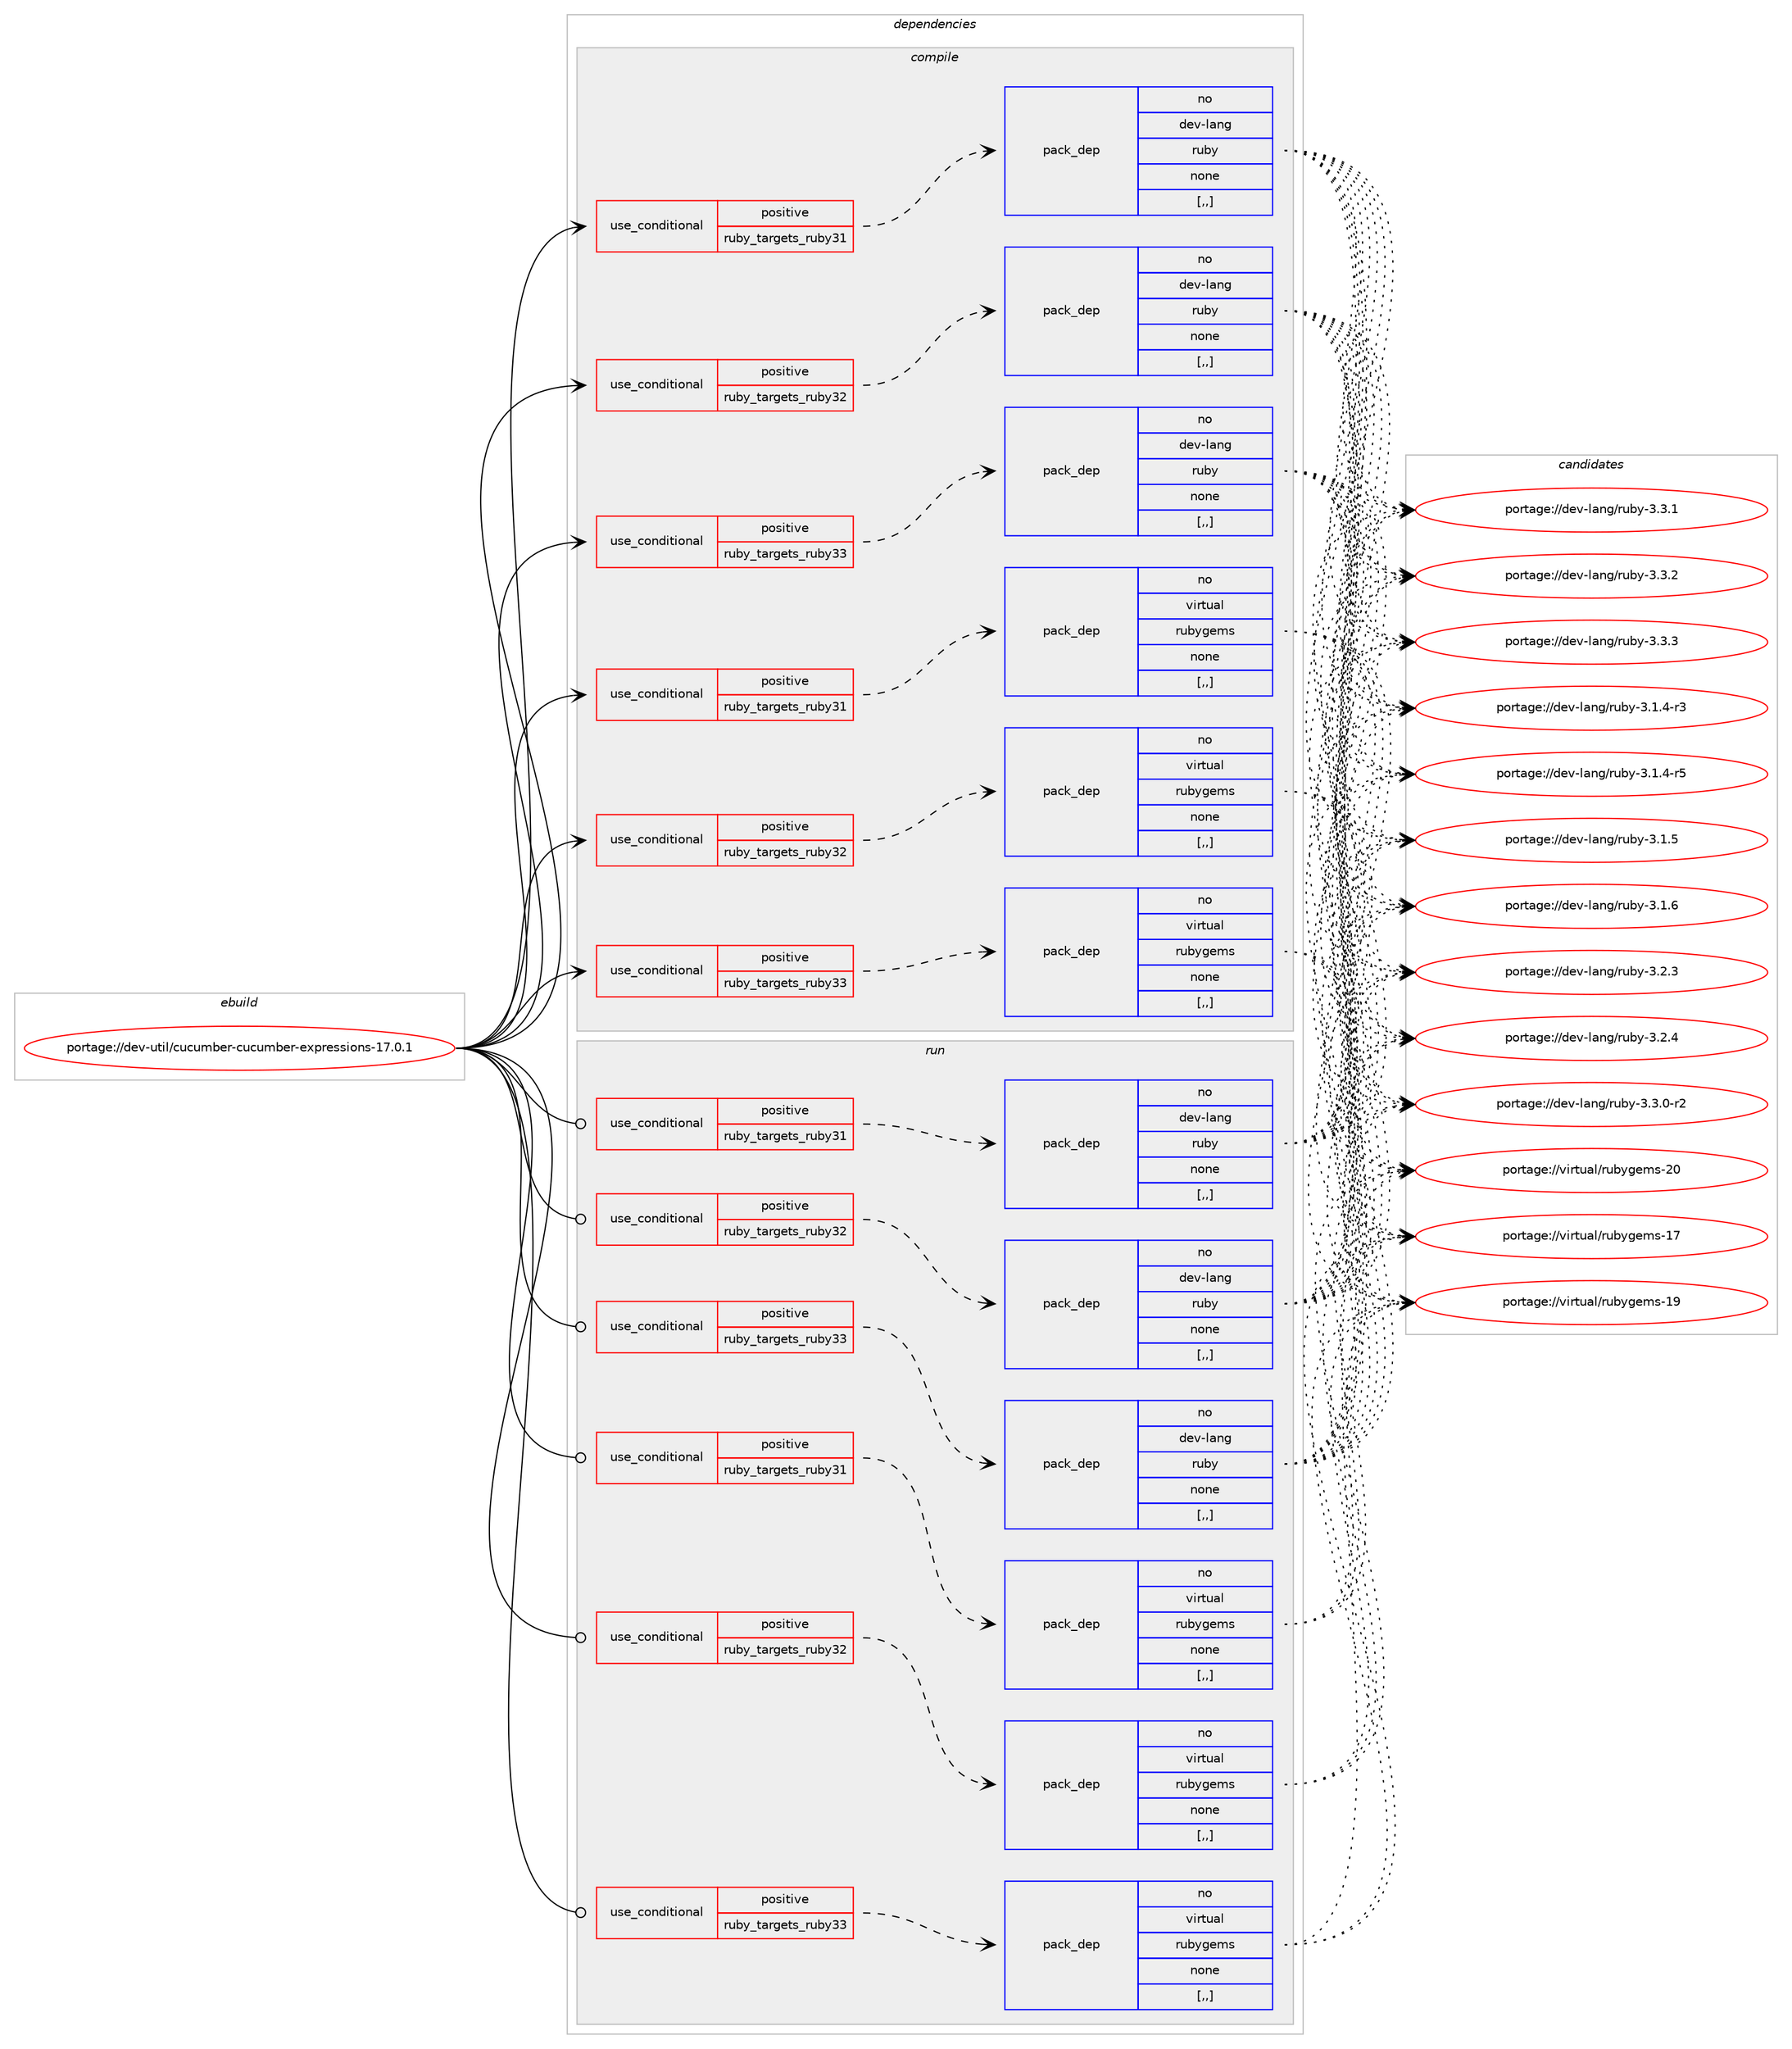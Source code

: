 digraph prolog {

# *************
# Graph options
# *************

newrank=true;
concentrate=true;
compound=true;
graph [rankdir=LR,fontname=Helvetica,fontsize=10,ranksep=1.5];#, ranksep=2.5, nodesep=0.2];
edge  [arrowhead=vee];
node  [fontname=Helvetica,fontsize=10];

# **********
# The ebuild
# **********

subgraph cluster_leftcol {
color=gray;
rank=same;
label=<<i>ebuild</i>>;
id [label="portage://dev-util/cucumber-cucumber-expressions-17.0.1", color=red, width=4, href="../dev-util/cucumber-cucumber-expressions-17.0.1.svg"];
}

# ****************
# The dependencies
# ****************

subgraph cluster_midcol {
color=gray;
label=<<i>dependencies</i>>;
subgraph cluster_compile {
fillcolor="#eeeeee";
style=filled;
label=<<i>compile</i>>;
subgraph cond58487 {
dependency208795 [label=<<TABLE BORDER="0" CELLBORDER="1" CELLSPACING="0" CELLPADDING="4"><TR><TD ROWSPAN="3" CELLPADDING="10">use_conditional</TD></TR><TR><TD>positive</TD></TR><TR><TD>ruby_targets_ruby31</TD></TR></TABLE>>, shape=none, color=red];
subgraph pack148922 {
dependency208796 [label=<<TABLE BORDER="0" CELLBORDER="1" CELLSPACING="0" CELLPADDING="4" WIDTH="220"><TR><TD ROWSPAN="6" CELLPADDING="30">pack_dep</TD></TR><TR><TD WIDTH="110">no</TD></TR><TR><TD>dev-lang</TD></TR><TR><TD>ruby</TD></TR><TR><TD>none</TD></TR><TR><TD>[,,]</TD></TR></TABLE>>, shape=none, color=blue];
}
dependency208795:e -> dependency208796:w [weight=20,style="dashed",arrowhead="vee"];
}
id:e -> dependency208795:w [weight=20,style="solid",arrowhead="vee"];
subgraph cond58488 {
dependency208797 [label=<<TABLE BORDER="0" CELLBORDER="1" CELLSPACING="0" CELLPADDING="4"><TR><TD ROWSPAN="3" CELLPADDING="10">use_conditional</TD></TR><TR><TD>positive</TD></TR><TR><TD>ruby_targets_ruby31</TD></TR></TABLE>>, shape=none, color=red];
subgraph pack148923 {
dependency208798 [label=<<TABLE BORDER="0" CELLBORDER="1" CELLSPACING="0" CELLPADDING="4" WIDTH="220"><TR><TD ROWSPAN="6" CELLPADDING="30">pack_dep</TD></TR><TR><TD WIDTH="110">no</TD></TR><TR><TD>virtual</TD></TR><TR><TD>rubygems</TD></TR><TR><TD>none</TD></TR><TR><TD>[,,]</TD></TR></TABLE>>, shape=none, color=blue];
}
dependency208797:e -> dependency208798:w [weight=20,style="dashed",arrowhead="vee"];
}
id:e -> dependency208797:w [weight=20,style="solid",arrowhead="vee"];
subgraph cond58489 {
dependency208799 [label=<<TABLE BORDER="0" CELLBORDER="1" CELLSPACING="0" CELLPADDING="4"><TR><TD ROWSPAN="3" CELLPADDING="10">use_conditional</TD></TR><TR><TD>positive</TD></TR><TR><TD>ruby_targets_ruby32</TD></TR></TABLE>>, shape=none, color=red];
subgraph pack148924 {
dependency208800 [label=<<TABLE BORDER="0" CELLBORDER="1" CELLSPACING="0" CELLPADDING="4" WIDTH="220"><TR><TD ROWSPAN="6" CELLPADDING="30">pack_dep</TD></TR><TR><TD WIDTH="110">no</TD></TR><TR><TD>dev-lang</TD></TR><TR><TD>ruby</TD></TR><TR><TD>none</TD></TR><TR><TD>[,,]</TD></TR></TABLE>>, shape=none, color=blue];
}
dependency208799:e -> dependency208800:w [weight=20,style="dashed",arrowhead="vee"];
}
id:e -> dependency208799:w [weight=20,style="solid",arrowhead="vee"];
subgraph cond58490 {
dependency208801 [label=<<TABLE BORDER="0" CELLBORDER="1" CELLSPACING="0" CELLPADDING="4"><TR><TD ROWSPAN="3" CELLPADDING="10">use_conditional</TD></TR><TR><TD>positive</TD></TR><TR><TD>ruby_targets_ruby32</TD></TR></TABLE>>, shape=none, color=red];
subgraph pack148925 {
dependency208802 [label=<<TABLE BORDER="0" CELLBORDER="1" CELLSPACING="0" CELLPADDING="4" WIDTH="220"><TR><TD ROWSPAN="6" CELLPADDING="30">pack_dep</TD></TR><TR><TD WIDTH="110">no</TD></TR><TR><TD>virtual</TD></TR><TR><TD>rubygems</TD></TR><TR><TD>none</TD></TR><TR><TD>[,,]</TD></TR></TABLE>>, shape=none, color=blue];
}
dependency208801:e -> dependency208802:w [weight=20,style="dashed",arrowhead="vee"];
}
id:e -> dependency208801:w [weight=20,style="solid",arrowhead="vee"];
subgraph cond58491 {
dependency208803 [label=<<TABLE BORDER="0" CELLBORDER="1" CELLSPACING="0" CELLPADDING="4"><TR><TD ROWSPAN="3" CELLPADDING="10">use_conditional</TD></TR><TR><TD>positive</TD></TR><TR><TD>ruby_targets_ruby33</TD></TR></TABLE>>, shape=none, color=red];
subgraph pack148926 {
dependency208804 [label=<<TABLE BORDER="0" CELLBORDER="1" CELLSPACING="0" CELLPADDING="4" WIDTH="220"><TR><TD ROWSPAN="6" CELLPADDING="30">pack_dep</TD></TR><TR><TD WIDTH="110">no</TD></TR><TR><TD>dev-lang</TD></TR><TR><TD>ruby</TD></TR><TR><TD>none</TD></TR><TR><TD>[,,]</TD></TR></TABLE>>, shape=none, color=blue];
}
dependency208803:e -> dependency208804:w [weight=20,style="dashed",arrowhead="vee"];
}
id:e -> dependency208803:w [weight=20,style="solid",arrowhead="vee"];
subgraph cond58492 {
dependency208805 [label=<<TABLE BORDER="0" CELLBORDER="1" CELLSPACING="0" CELLPADDING="4"><TR><TD ROWSPAN="3" CELLPADDING="10">use_conditional</TD></TR><TR><TD>positive</TD></TR><TR><TD>ruby_targets_ruby33</TD></TR></TABLE>>, shape=none, color=red];
subgraph pack148927 {
dependency208806 [label=<<TABLE BORDER="0" CELLBORDER="1" CELLSPACING="0" CELLPADDING="4" WIDTH="220"><TR><TD ROWSPAN="6" CELLPADDING="30">pack_dep</TD></TR><TR><TD WIDTH="110">no</TD></TR><TR><TD>virtual</TD></TR><TR><TD>rubygems</TD></TR><TR><TD>none</TD></TR><TR><TD>[,,]</TD></TR></TABLE>>, shape=none, color=blue];
}
dependency208805:e -> dependency208806:w [weight=20,style="dashed",arrowhead="vee"];
}
id:e -> dependency208805:w [weight=20,style="solid",arrowhead="vee"];
}
subgraph cluster_compileandrun {
fillcolor="#eeeeee";
style=filled;
label=<<i>compile and run</i>>;
}
subgraph cluster_run {
fillcolor="#eeeeee";
style=filled;
label=<<i>run</i>>;
subgraph cond58493 {
dependency208807 [label=<<TABLE BORDER="0" CELLBORDER="1" CELLSPACING="0" CELLPADDING="4"><TR><TD ROWSPAN="3" CELLPADDING="10">use_conditional</TD></TR><TR><TD>positive</TD></TR><TR><TD>ruby_targets_ruby31</TD></TR></TABLE>>, shape=none, color=red];
subgraph pack148928 {
dependency208808 [label=<<TABLE BORDER="0" CELLBORDER="1" CELLSPACING="0" CELLPADDING="4" WIDTH="220"><TR><TD ROWSPAN="6" CELLPADDING="30">pack_dep</TD></TR><TR><TD WIDTH="110">no</TD></TR><TR><TD>dev-lang</TD></TR><TR><TD>ruby</TD></TR><TR><TD>none</TD></TR><TR><TD>[,,]</TD></TR></TABLE>>, shape=none, color=blue];
}
dependency208807:e -> dependency208808:w [weight=20,style="dashed",arrowhead="vee"];
}
id:e -> dependency208807:w [weight=20,style="solid",arrowhead="odot"];
subgraph cond58494 {
dependency208809 [label=<<TABLE BORDER="0" CELLBORDER="1" CELLSPACING="0" CELLPADDING="4"><TR><TD ROWSPAN="3" CELLPADDING="10">use_conditional</TD></TR><TR><TD>positive</TD></TR><TR><TD>ruby_targets_ruby31</TD></TR></TABLE>>, shape=none, color=red];
subgraph pack148929 {
dependency208810 [label=<<TABLE BORDER="0" CELLBORDER="1" CELLSPACING="0" CELLPADDING="4" WIDTH="220"><TR><TD ROWSPAN="6" CELLPADDING="30">pack_dep</TD></TR><TR><TD WIDTH="110">no</TD></TR><TR><TD>virtual</TD></TR><TR><TD>rubygems</TD></TR><TR><TD>none</TD></TR><TR><TD>[,,]</TD></TR></TABLE>>, shape=none, color=blue];
}
dependency208809:e -> dependency208810:w [weight=20,style="dashed",arrowhead="vee"];
}
id:e -> dependency208809:w [weight=20,style="solid",arrowhead="odot"];
subgraph cond58495 {
dependency208811 [label=<<TABLE BORDER="0" CELLBORDER="1" CELLSPACING="0" CELLPADDING="4"><TR><TD ROWSPAN="3" CELLPADDING="10">use_conditional</TD></TR><TR><TD>positive</TD></TR><TR><TD>ruby_targets_ruby32</TD></TR></TABLE>>, shape=none, color=red];
subgraph pack148930 {
dependency208812 [label=<<TABLE BORDER="0" CELLBORDER="1" CELLSPACING="0" CELLPADDING="4" WIDTH="220"><TR><TD ROWSPAN="6" CELLPADDING="30">pack_dep</TD></TR><TR><TD WIDTH="110">no</TD></TR><TR><TD>dev-lang</TD></TR><TR><TD>ruby</TD></TR><TR><TD>none</TD></TR><TR><TD>[,,]</TD></TR></TABLE>>, shape=none, color=blue];
}
dependency208811:e -> dependency208812:w [weight=20,style="dashed",arrowhead="vee"];
}
id:e -> dependency208811:w [weight=20,style="solid",arrowhead="odot"];
subgraph cond58496 {
dependency208813 [label=<<TABLE BORDER="0" CELLBORDER="1" CELLSPACING="0" CELLPADDING="4"><TR><TD ROWSPAN="3" CELLPADDING="10">use_conditional</TD></TR><TR><TD>positive</TD></TR><TR><TD>ruby_targets_ruby32</TD></TR></TABLE>>, shape=none, color=red];
subgraph pack148931 {
dependency208814 [label=<<TABLE BORDER="0" CELLBORDER="1" CELLSPACING="0" CELLPADDING="4" WIDTH="220"><TR><TD ROWSPAN="6" CELLPADDING="30">pack_dep</TD></TR><TR><TD WIDTH="110">no</TD></TR><TR><TD>virtual</TD></TR><TR><TD>rubygems</TD></TR><TR><TD>none</TD></TR><TR><TD>[,,]</TD></TR></TABLE>>, shape=none, color=blue];
}
dependency208813:e -> dependency208814:w [weight=20,style="dashed",arrowhead="vee"];
}
id:e -> dependency208813:w [weight=20,style="solid",arrowhead="odot"];
subgraph cond58497 {
dependency208815 [label=<<TABLE BORDER="0" CELLBORDER="1" CELLSPACING="0" CELLPADDING="4"><TR><TD ROWSPAN="3" CELLPADDING="10">use_conditional</TD></TR><TR><TD>positive</TD></TR><TR><TD>ruby_targets_ruby33</TD></TR></TABLE>>, shape=none, color=red];
subgraph pack148932 {
dependency208816 [label=<<TABLE BORDER="0" CELLBORDER="1" CELLSPACING="0" CELLPADDING="4" WIDTH="220"><TR><TD ROWSPAN="6" CELLPADDING="30">pack_dep</TD></TR><TR><TD WIDTH="110">no</TD></TR><TR><TD>dev-lang</TD></TR><TR><TD>ruby</TD></TR><TR><TD>none</TD></TR><TR><TD>[,,]</TD></TR></TABLE>>, shape=none, color=blue];
}
dependency208815:e -> dependency208816:w [weight=20,style="dashed",arrowhead="vee"];
}
id:e -> dependency208815:w [weight=20,style="solid",arrowhead="odot"];
subgraph cond58498 {
dependency208817 [label=<<TABLE BORDER="0" CELLBORDER="1" CELLSPACING="0" CELLPADDING="4"><TR><TD ROWSPAN="3" CELLPADDING="10">use_conditional</TD></TR><TR><TD>positive</TD></TR><TR><TD>ruby_targets_ruby33</TD></TR></TABLE>>, shape=none, color=red];
subgraph pack148933 {
dependency208818 [label=<<TABLE BORDER="0" CELLBORDER="1" CELLSPACING="0" CELLPADDING="4" WIDTH="220"><TR><TD ROWSPAN="6" CELLPADDING="30">pack_dep</TD></TR><TR><TD WIDTH="110">no</TD></TR><TR><TD>virtual</TD></TR><TR><TD>rubygems</TD></TR><TR><TD>none</TD></TR><TR><TD>[,,]</TD></TR></TABLE>>, shape=none, color=blue];
}
dependency208817:e -> dependency208818:w [weight=20,style="dashed",arrowhead="vee"];
}
id:e -> dependency208817:w [weight=20,style="solid",arrowhead="odot"];
}
}

# **************
# The candidates
# **************

subgraph cluster_choices {
rank=same;
color=gray;
label=<<i>candidates</i>>;

subgraph choice148922 {
color=black;
nodesep=1;
choice100101118451089711010347114117981214551464946524511451 [label="portage://dev-lang/ruby-3.1.4-r3", color=red, width=4,href="../dev-lang/ruby-3.1.4-r3.svg"];
choice100101118451089711010347114117981214551464946524511453 [label="portage://dev-lang/ruby-3.1.4-r5", color=red, width=4,href="../dev-lang/ruby-3.1.4-r5.svg"];
choice10010111845108971101034711411798121455146494653 [label="portage://dev-lang/ruby-3.1.5", color=red, width=4,href="../dev-lang/ruby-3.1.5.svg"];
choice10010111845108971101034711411798121455146494654 [label="portage://dev-lang/ruby-3.1.6", color=red, width=4,href="../dev-lang/ruby-3.1.6.svg"];
choice10010111845108971101034711411798121455146504651 [label="portage://dev-lang/ruby-3.2.3", color=red, width=4,href="../dev-lang/ruby-3.2.3.svg"];
choice10010111845108971101034711411798121455146504652 [label="portage://dev-lang/ruby-3.2.4", color=red, width=4,href="../dev-lang/ruby-3.2.4.svg"];
choice100101118451089711010347114117981214551465146484511450 [label="portage://dev-lang/ruby-3.3.0-r2", color=red, width=4,href="../dev-lang/ruby-3.3.0-r2.svg"];
choice10010111845108971101034711411798121455146514649 [label="portage://dev-lang/ruby-3.3.1", color=red, width=4,href="../dev-lang/ruby-3.3.1.svg"];
choice10010111845108971101034711411798121455146514650 [label="portage://dev-lang/ruby-3.3.2", color=red, width=4,href="../dev-lang/ruby-3.3.2.svg"];
choice10010111845108971101034711411798121455146514651 [label="portage://dev-lang/ruby-3.3.3", color=red, width=4,href="../dev-lang/ruby-3.3.3.svg"];
dependency208796:e -> choice100101118451089711010347114117981214551464946524511451:w [style=dotted,weight="100"];
dependency208796:e -> choice100101118451089711010347114117981214551464946524511453:w [style=dotted,weight="100"];
dependency208796:e -> choice10010111845108971101034711411798121455146494653:w [style=dotted,weight="100"];
dependency208796:e -> choice10010111845108971101034711411798121455146494654:w [style=dotted,weight="100"];
dependency208796:e -> choice10010111845108971101034711411798121455146504651:w [style=dotted,weight="100"];
dependency208796:e -> choice10010111845108971101034711411798121455146504652:w [style=dotted,weight="100"];
dependency208796:e -> choice100101118451089711010347114117981214551465146484511450:w [style=dotted,weight="100"];
dependency208796:e -> choice10010111845108971101034711411798121455146514649:w [style=dotted,weight="100"];
dependency208796:e -> choice10010111845108971101034711411798121455146514650:w [style=dotted,weight="100"];
dependency208796:e -> choice10010111845108971101034711411798121455146514651:w [style=dotted,weight="100"];
}
subgraph choice148923 {
color=black;
nodesep=1;
choice118105114116117971084711411798121103101109115454955 [label="portage://virtual/rubygems-17", color=red, width=4,href="../virtual/rubygems-17.svg"];
choice118105114116117971084711411798121103101109115454957 [label="portage://virtual/rubygems-19", color=red, width=4,href="../virtual/rubygems-19.svg"];
choice118105114116117971084711411798121103101109115455048 [label="portage://virtual/rubygems-20", color=red, width=4,href="../virtual/rubygems-20.svg"];
dependency208798:e -> choice118105114116117971084711411798121103101109115454955:w [style=dotted,weight="100"];
dependency208798:e -> choice118105114116117971084711411798121103101109115454957:w [style=dotted,weight="100"];
dependency208798:e -> choice118105114116117971084711411798121103101109115455048:w [style=dotted,weight="100"];
}
subgraph choice148924 {
color=black;
nodesep=1;
choice100101118451089711010347114117981214551464946524511451 [label="portage://dev-lang/ruby-3.1.4-r3", color=red, width=4,href="../dev-lang/ruby-3.1.4-r3.svg"];
choice100101118451089711010347114117981214551464946524511453 [label="portage://dev-lang/ruby-3.1.4-r5", color=red, width=4,href="../dev-lang/ruby-3.1.4-r5.svg"];
choice10010111845108971101034711411798121455146494653 [label="portage://dev-lang/ruby-3.1.5", color=red, width=4,href="../dev-lang/ruby-3.1.5.svg"];
choice10010111845108971101034711411798121455146494654 [label="portage://dev-lang/ruby-3.1.6", color=red, width=4,href="../dev-lang/ruby-3.1.6.svg"];
choice10010111845108971101034711411798121455146504651 [label="portage://dev-lang/ruby-3.2.3", color=red, width=4,href="../dev-lang/ruby-3.2.3.svg"];
choice10010111845108971101034711411798121455146504652 [label="portage://dev-lang/ruby-3.2.4", color=red, width=4,href="../dev-lang/ruby-3.2.4.svg"];
choice100101118451089711010347114117981214551465146484511450 [label="portage://dev-lang/ruby-3.3.0-r2", color=red, width=4,href="../dev-lang/ruby-3.3.0-r2.svg"];
choice10010111845108971101034711411798121455146514649 [label="portage://dev-lang/ruby-3.3.1", color=red, width=4,href="../dev-lang/ruby-3.3.1.svg"];
choice10010111845108971101034711411798121455146514650 [label="portage://dev-lang/ruby-3.3.2", color=red, width=4,href="../dev-lang/ruby-3.3.2.svg"];
choice10010111845108971101034711411798121455146514651 [label="portage://dev-lang/ruby-3.3.3", color=red, width=4,href="../dev-lang/ruby-3.3.3.svg"];
dependency208800:e -> choice100101118451089711010347114117981214551464946524511451:w [style=dotted,weight="100"];
dependency208800:e -> choice100101118451089711010347114117981214551464946524511453:w [style=dotted,weight="100"];
dependency208800:e -> choice10010111845108971101034711411798121455146494653:w [style=dotted,weight="100"];
dependency208800:e -> choice10010111845108971101034711411798121455146494654:w [style=dotted,weight="100"];
dependency208800:e -> choice10010111845108971101034711411798121455146504651:w [style=dotted,weight="100"];
dependency208800:e -> choice10010111845108971101034711411798121455146504652:w [style=dotted,weight="100"];
dependency208800:e -> choice100101118451089711010347114117981214551465146484511450:w [style=dotted,weight="100"];
dependency208800:e -> choice10010111845108971101034711411798121455146514649:w [style=dotted,weight="100"];
dependency208800:e -> choice10010111845108971101034711411798121455146514650:w [style=dotted,weight="100"];
dependency208800:e -> choice10010111845108971101034711411798121455146514651:w [style=dotted,weight="100"];
}
subgraph choice148925 {
color=black;
nodesep=1;
choice118105114116117971084711411798121103101109115454955 [label="portage://virtual/rubygems-17", color=red, width=4,href="../virtual/rubygems-17.svg"];
choice118105114116117971084711411798121103101109115454957 [label="portage://virtual/rubygems-19", color=red, width=4,href="../virtual/rubygems-19.svg"];
choice118105114116117971084711411798121103101109115455048 [label="portage://virtual/rubygems-20", color=red, width=4,href="../virtual/rubygems-20.svg"];
dependency208802:e -> choice118105114116117971084711411798121103101109115454955:w [style=dotted,weight="100"];
dependency208802:e -> choice118105114116117971084711411798121103101109115454957:w [style=dotted,weight="100"];
dependency208802:e -> choice118105114116117971084711411798121103101109115455048:w [style=dotted,weight="100"];
}
subgraph choice148926 {
color=black;
nodesep=1;
choice100101118451089711010347114117981214551464946524511451 [label="portage://dev-lang/ruby-3.1.4-r3", color=red, width=4,href="../dev-lang/ruby-3.1.4-r3.svg"];
choice100101118451089711010347114117981214551464946524511453 [label="portage://dev-lang/ruby-3.1.4-r5", color=red, width=4,href="../dev-lang/ruby-3.1.4-r5.svg"];
choice10010111845108971101034711411798121455146494653 [label="portage://dev-lang/ruby-3.1.5", color=red, width=4,href="../dev-lang/ruby-3.1.5.svg"];
choice10010111845108971101034711411798121455146494654 [label="portage://dev-lang/ruby-3.1.6", color=red, width=4,href="../dev-lang/ruby-3.1.6.svg"];
choice10010111845108971101034711411798121455146504651 [label="portage://dev-lang/ruby-3.2.3", color=red, width=4,href="../dev-lang/ruby-3.2.3.svg"];
choice10010111845108971101034711411798121455146504652 [label="portage://dev-lang/ruby-3.2.4", color=red, width=4,href="../dev-lang/ruby-3.2.4.svg"];
choice100101118451089711010347114117981214551465146484511450 [label="portage://dev-lang/ruby-3.3.0-r2", color=red, width=4,href="../dev-lang/ruby-3.3.0-r2.svg"];
choice10010111845108971101034711411798121455146514649 [label="portage://dev-lang/ruby-3.3.1", color=red, width=4,href="../dev-lang/ruby-3.3.1.svg"];
choice10010111845108971101034711411798121455146514650 [label="portage://dev-lang/ruby-3.3.2", color=red, width=4,href="../dev-lang/ruby-3.3.2.svg"];
choice10010111845108971101034711411798121455146514651 [label="portage://dev-lang/ruby-3.3.3", color=red, width=4,href="../dev-lang/ruby-3.3.3.svg"];
dependency208804:e -> choice100101118451089711010347114117981214551464946524511451:w [style=dotted,weight="100"];
dependency208804:e -> choice100101118451089711010347114117981214551464946524511453:w [style=dotted,weight="100"];
dependency208804:e -> choice10010111845108971101034711411798121455146494653:w [style=dotted,weight="100"];
dependency208804:e -> choice10010111845108971101034711411798121455146494654:w [style=dotted,weight="100"];
dependency208804:e -> choice10010111845108971101034711411798121455146504651:w [style=dotted,weight="100"];
dependency208804:e -> choice10010111845108971101034711411798121455146504652:w [style=dotted,weight="100"];
dependency208804:e -> choice100101118451089711010347114117981214551465146484511450:w [style=dotted,weight="100"];
dependency208804:e -> choice10010111845108971101034711411798121455146514649:w [style=dotted,weight="100"];
dependency208804:e -> choice10010111845108971101034711411798121455146514650:w [style=dotted,weight="100"];
dependency208804:e -> choice10010111845108971101034711411798121455146514651:w [style=dotted,weight="100"];
}
subgraph choice148927 {
color=black;
nodesep=1;
choice118105114116117971084711411798121103101109115454955 [label="portage://virtual/rubygems-17", color=red, width=4,href="../virtual/rubygems-17.svg"];
choice118105114116117971084711411798121103101109115454957 [label="portage://virtual/rubygems-19", color=red, width=4,href="../virtual/rubygems-19.svg"];
choice118105114116117971084711411798121103101109115455048 [label="portage://virtual/rubygems-20", color=red, width=4,href="../virtual/rubygems-20.svg"];
dependency208806:e -> choice118105114116117971084711411798121103101109115454955:w [style=dotted,weight="100"];
dependency208806:e -> choice118105114116117971084711411798121103101109115454957:w [style=dotted,weight="100"];
dependency208806:e -> choice118105114116117971084711411798121103101109115455048:w [style=dotted,weight="100"];
}
subgraph choice148928 {
color=black;
nodesep=1;
choice100101118451089711010347114117981214551464946524511451 [label="portage://dev-lang/ruby-3.1.4-r3", color=red, width=4,href="../dev-lang/ruby-3.1.4-r3.svg"];
choice100101118451089711010347114117981214551464946524511453 [label="portage://dev-lang/ruby-3.1.4-r5", color=red, width=4,href="../dev-lang/ruby-3.1.4-r5.svg"];
choice10010111845108971101034711411798121455146494653 [label="portage://dev-lang/ruby-3.1.5", color=red, width=4,href="../dev-lang/ruby-3.1.5.svg"];
choice10010111845108971101034711411798121455146494654 [label="portage://dev-lang/ruby-3.1.6", color=red, width=4,href="../dev-lang/ruby-3.1.6.svg"];
choice10010111845108971101034711411798121455146504651 [label="portage://dev-lang/ruby-3.2.3", color=red, width=4,href="../dev-lang/ruby-3.2.3.svg"];
choice10010111845108971101034711411798121455146504652 [label="portage://dev-lang/ruby-3.2.4", color=red, width=4,href="../dev-lang/ruby-3.2.4.svg"];
choice100101118451089711010347114117981214551465146484511450 [label="portage://dev-lang/ruby-3.3.0-r2", color=red, width=4,href="../dev-lang/ruby-3.3.0-r2.svg"];
choice10010111845108971101034711411798121455146514649 [label="portage://dev-lang/ruby-3.3.1", color=red, width=4,href="../dev-lang/ruby-3.3.1.svg"];
choice10010111845108971101034711411798121455146514650 [label="portage://dev-lang/ruby-3.3.2", color=red, width=4,href="../dev-lang/ruby-3.3.2.svg"];
choice10010111845108971101034711411798121455146514651 [label="portage://dev-lang/ruby-3.3.3", color=red, width=4,href="../dev-lang/ruby-3.3.3.svg"];
dependency208808:e -> choice100101118451089711010347114117981214551464946524511451:w [style=dotted,weight="100"];
dependency208808:e -> choice100101118451089711010347114117981214551464946524511453:w [style=dotted,weight="100"];
dependency208808:e -> choice10010111845108971101034711411798121455146494653:w [style=dotted,weight="100"];
dependency208808:e -> choice10010111845108971101034711411798121455146494654:w [style=dotted,weight="100"];
dependency208808:e -> choice10010111845108971101034711411798121455146504651:w [style=dotted,weight="100"];
dependency208808:e -> choice10010111845108971101034711411798121455146504652:w [style=dotted,weight="100"];
dependency208808:e -> choice100101118451089711010347114117981214551465146484511450:w [style=dotted,weight="100"];
dependency208808:e -> choice10010111845108971101034711411798121455146514649:w [style=dotted,weight="100"];
dependency208808:e -> choice10010111845108971101034711411798121455146514650:w [style=dotted,weight="100"];
dependency208808:e -> choice10010111845108971101034711411798121455146514651:w [style=dotted,weight="100"];
}
subgraph choice148929 {
color=black;
nodesep=1;
choice118105114116117971084711411798121103101109115454955 [label="portage://virtual/rubygems-17", color=red, width=4,href="../virtual/rubygems-17.svg"];
choice118105114116117971084711411798121103101109115454957 [label="portage://virtual/rubygems-19", color=red, width=4,href="../virtual/rubygems-19.svg"];
choice118105114116117971084711411798121103101109115455048 [label="portage://virtual/rubygems-20", color=red, width=4,href="../virtual/rubygems-20.svg"];
dependency208810:e -> choice118105114116117971084711411798121103101109115454955:w [style=dotted,weight="100"];
dependency208810:e -> choice118105114116117971084711411798121103101109115454957:w [style=dotted,weight="100"];
dependency208810:e -> choice118105114116117971084711411798121103101109115455048:w [style=dotted,weight="100"];
}
subgraph choice148930 {
color=black;
nodesep=1;
choice100101118451089711010347114117981214551464946524511451 [label="portage://dev-lang/ruby-3.1.4-r3", color=red, width=4,href="../dev-lang/ruby-3.1.4-r3.svg"];
choice100101118451089711010347114117981214551464946524511453 [label="portage://dev-lang/ruby-3.1.4-r5", color=red, width=4,href="../dev-lang/ruby-3.1.4-r5.svg"];
choice10010111845108971101034711411798121455146494653 [label="portage://dev-lang/ruby-3.1.5", color=red, width=4,href="../dev-lang/ruby-3.1.5.svg"];
choice10010111845108971101034711411798121455146494654 [label="portage://dev-lang/ruby-3.1.6", color=red, width=4,href="../dev-lang/ruby-3.1.6.svg"];
choice10010111845108971101034711411798121455146504651 [label="portage://dev-lang/ruby-3.2.3", color=red, width=4,href="../dev-lang/ruby-3.2.3.svg"];
choice10010111845108971101034711411798121455146504652 [label="portage://dev-lang/ruby-3.2.4", color=red, width=4,href="../dev-lang/ruby-3.2.4.svg"];
choice100101118451089711010347114117981214551465146484511450 [label="portage://dev-lang/ruby-3.3.0-r2", color=red, width=4,href="../dev-lang/ruby-3.3.0-r2.svg"];
choice10010111845108971101034711411798121455146514649 [label="portage://dev-lang/ruby-3.3.1", color=red, width=4,href="../dev-lang/ruby-3.3.1.svg"];
choice10010111845108971101034711411798121455146514650 [label="portage://dev-lang/ruby-3.3.2", color=red, width=4,href="../dev-lang/ruby-3.3.2.svg"];
choice10010111845108971101034711411798121455146514651 [label="portage://dev-lang/ruby-3.3.3", color=red, width=4,href="../dev-lang/ruby-3.3.3.svg"];
dependency208812:e -> choice100101118451089711010347114117981214551464946524511451:w [style=dotted,weight="100"];
dependency208812:e -> choice100101118451089711010347114117981214551464946524511453:w [style=dotted,weight="100"];
dependency208812:e -> choice10010111845108971101034711411798121455146494653:w [style=dotted,weight="100"];
dependency208812:e -> choice10010111845108971101034711411798121455146494654:w [style=dotted,weight="100"];
dependency208812:e -> choice10010111845108971101034711411798121455146504651:w [style=dotted,weight="100"];
dependency208812:e -> choice10010111845108971101034711411798121455146504652:w [style=dotted,weight="100"];
dependency208812:e -> choice100101118451089711010347114117981214551465146484511450:w [style=dotted,weight="100"];
dependency208812:e -> choice10010111845108971101034711411798121455146514649:w [style=dotted,weight="100"];
dependency208812:e -> choice10010111845108971101034711411798121455146514650:w [style=dotted,weight="100"];
dependency208812:e -> choice10010111845108971101034711411798121455146514651:w [style=dotted,weight="100"];
}
subgraph choice148931 {
color=black;
nodesep=1;
choice118105114116117971084711411798121103101109115454955 [label="portage://virtual/rubygems-17", color=red, width=4,href="../virtual/rubygems-17.svg"];
choice118105114116117971084711411798121103101109115454957 [label="portage://virtual/rubygems-19", color=red, width=4,href="../virtual/rubygems-19.svg"];
choice118105114116117971084711411798121103101109115455048 [label="portage://virtual/rubygems-20", color=red, width=4,href="../virtual/rubygems-20.svg"];
dependency208814:e -> choice118105114116117971084711411798121103101109115454955:w [style=dotted,weight="100"];
dependency208814:e -> choice118105114116117971084711411798121103101109115454957:w [style=dotted,weight="100"];
dependency208814:e -> choice118105114116117971084711411798121103101109115455048:w [style=dotted,weight="100"];
}
subgraph choice148932 {
color=black;
nodesep=1;
choice100101118451089711010347114117981214551464946524511451 [label="portage://dev-lang/ruby-3.1.4-r3", color=red, width=4,href="../dev-lang/ruby-3.1.4-r3.svg"];
choice100101118451089711010347114117981214551464946524511453 [label="portage://dev-lang/ruby-3.1.4-r5", color=red, width=4,href="../dev-lang/ruby-3.1.4-r5.svg"];
choice10010111845108971101034711411798121455146494653 [label="portage://dev-lang/ruby-3.1.5", color=red, width=4,href="../dev-lang/ruby-3.1.5.svg"];
choice10010111845108971101034711411798121455146494654 [label="portage://dev-lang/ruby-3.1.6", color=red, width=4,href="../dev-lang/ruby-3.1.6.svg"];
choice10010111845108971101034711411798121455146504651 [label="portage://dev-lang/ruby-3.2.3", color=red, width=4,href="../dev-lang/ruby-3.2.3.svg"];
choice10010111845108971101034711411798121455146504652 [label="portage://dev-lang/ruby-3.2.4", color=red, width=4,href="../dev-lang/ruby-3.2.4.svg"];
choice100101118451089711010347114117981214551465146484511450 [label="portage://dev-lang/ruby-3.3.0-r2", color=red, width=4,href="../dev-lang/ruby-3.3.0-r2.svg"];
choice10010111845108971101034711411798121455146514649 [label="portage://dev-lang/ruby-3.3.1", color=red, width=4,href="../dev-lang/ruby-3.3.1.svg"];
choice10010111845108971101034711411798121455146514650 [label="portage://dev-lang/ruby-3.3.2", color=red, width=4,href="../dev-lang/ruby-3.3.2.svg"];
choice10010111845108971101034711411798121455146514651 [label="portage://dev-lang/ruby-3.3.3", color=red, width=4,href="../dev-lang/ruby-3.3.3.svg"];
dependency208816:e -> choice100101118451089711010347114117981214551464946524511451:w [style=dotted,weight="100"];
dependency208816:e -> choice100101118451089711010347114117981214551464946524511453:w [style=dotted,weight="100"];
dependency208816:e -> choice10010111845108971101034711411798121455146494653:w [style=dotted,weight="100"];
dependency208816:e -> choice10010111845108971101034711411798121455146494654:w [style=dotted,weight="100"];
dependency208816:e -> choice10010111845108971101034711411798121455146504651:w [style=dotted,weight="100"];
dependency208816:e -> choice10010111845108971101034711411798121455146504652:w [style=dotted,weight="100"];
dependency208816:e -> choice100101118451089711010347114117981214551465146484511450:w [style=dotted,weight="100"];
dependency208816:e -> choice10010111845108971101034711411798121455146514649:w [style=dotted,weight="100"];
dependency208816:e -> choice10010111845108971101034711411798121455146514650:w [style=dotted,weight="100"];
dependency208816:e -> choice10010111845108971101034711411798121455146514651:w [style=dotted,weight="100"];
}
subgraph choice148933 {
color=black;
nodesep=1;
choice118105114116117971084711411798121103101109115454955 [label="portage://virtual/rubygems-17", color=red, width=4,href="../virtual/rubygems-17.svg"];
choice118105114116117971084711411798121103101109115454957 [label="portage://virtual/rubygems-19", color=red, width=4,href="../virtual/rubygems-19.svg"];
choice118105114116117971084711411798121103101109115455048 [label="portage://virtual/rubygems-20", color=red, width=4,href="../virtual/rubygems-20.svg"];
dependency208818:e -> choice118105114116117971084711411798121103101109115454955:w [style=dotted,weight="100"];
dependency208818:e -> choice118105114116117971084711411798121103101109115454957:w [style=dotted,weight="100"];
dependency208818:e -> choice118105114116117971084711411798121103101109115455048:w [style=dotted,weight="100"];
}
}

}

